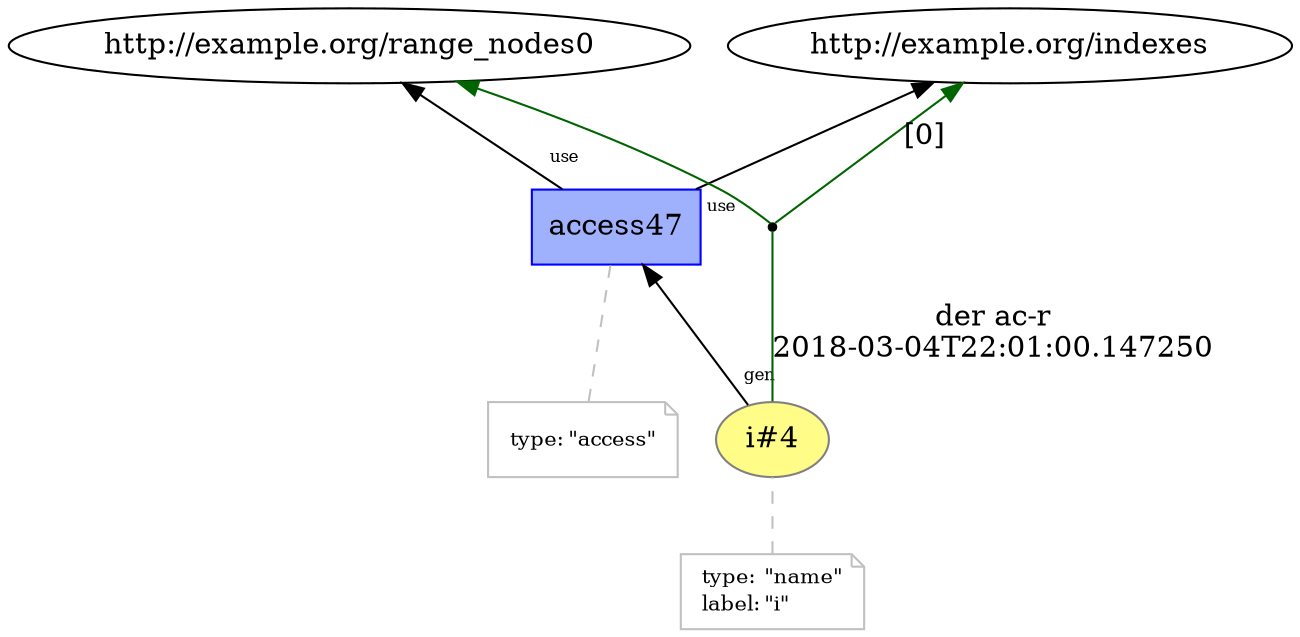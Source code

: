 digraph "PROV" { size="16,12"; rankdir="BT";
"http://example.org/i#4" [fillcolor="#FFFC87",color="#808080",style="filled",label="i#4",URL="http://example.org/i#4"]
"-attrs0" [color="gray",shape="note",fontsize="10",fontcolor="black",label=<<TABLE cellpadding="0" border="0">
	<TR>
	    <TD align="left">type:</TD>
	    <TD align="left">&quot;name&quot;</TD>
	</TR>
	<TR>
	    <TD align="left">label:</TD>
	    <TD align="left">&quot;i&quot;</TD>
	</TR>
</TABLE>>]
"-attrs0" -> "http://example.org/i#4" [color="gray",style="dashed",arrowhead="none"]
"http://example.org/access47" [fillcolor="#9FB1FC",color="#0000FF",shape="polygon",sides="4",style="filled",label="access47",URL="http://example.org/access47"]
"-attrs1" [color="gray",shape="note",fontsize="10",fontcolor="black",label=<<TABLE cellpadding="0" border="0">
	<TR>
	    <TD align="left">type:</TD>
	    <TD align="left">&quot;access&quot;</TD>
	</TR>
</TABLE>>]
"-attrs1" -> "http://example.org/access47" [color="gray",style="dashed",arrowhead="none"]
"http://example.org/access47" -> "http://example.org/range_nodes0" [labelfontsize="8",labeldistance="1.5",labelangle="60.0",rotation="20",taillabel="use"]
"bn0" [shape="point",label=""]
"http://example.org/i#4" -> "bn0" [arrowhead="none",color="darkgreen",label="der ac-r
2018-03-04T22:01:00.147250"]
"bn0" -> "http://example.org/indexes" [labelfontsize="8",labeldistance="1.5",color="darkgreen",labelangle="60.0",rotation="20",label="[0]"]
"bn0" -> "http://example.org/range_nodes0" [color="darkgreen"]
"http://example.org/i#4" -> "http://example.org/access47" [labelfontsize="8",labeldistance="1.5",labelangle="60.0",rotation="20",taillabel="gen"]
"http://example.org/access47" -> "http://example.org/indexes" [labelfontsize="8",labeldistance="1.5",labelangle="60.0",rotation="20",taillabel="use"]
}